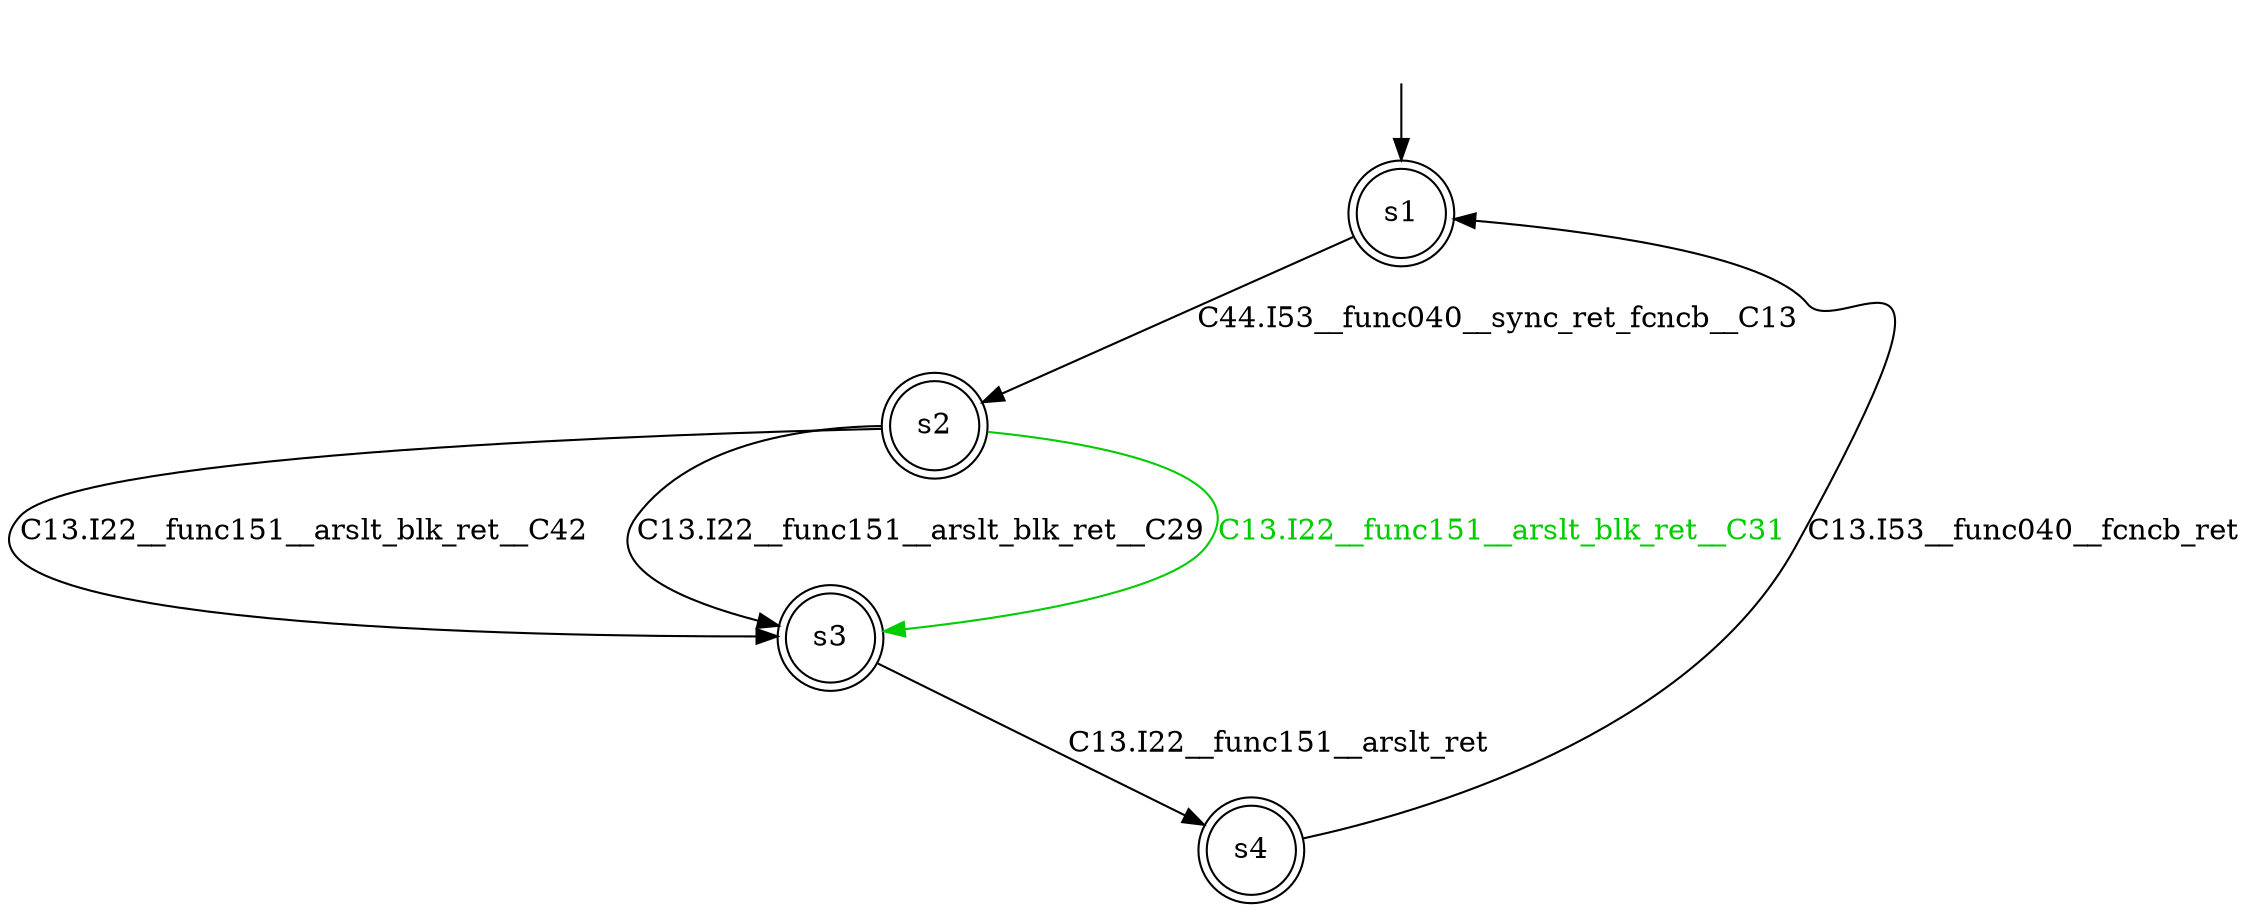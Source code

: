 digraph diffautomaton {
	1 [label=<s1> shape="doublecircle"];
	2 [label=<s2> shape="doublecircle"];
	3 [label=<s3> shape="doublecircle"];
	4 [label=<s4> shape="doublecircle"];
	__init1 [label=<> shape="none"];
	__init1 -> 1;
	1 -> 2 [label=<<font color="#000000">C44.I53__func040__sync_ret_fcncb__C13</font>> id="1-0-2"];
	2 -> 3 [label=<<font color="#000000">C13.I22__func151__arslt_blk_ret__C42</font>> id="2-0-3"];
	2 -> 3 [label=<<font color="#000000">C13.I22__func151__arslt_blk_ret__C29</font>> id="2-1-3"];
	2 -> 3 [label=<<font color="#00cc00">C13.I22__func151__arslt_blk_ret__C31</font>> color="#00cc00" id="2-2-3"];
	3 -> 4 [label=<<font color="#000000">C13.I22__func151__arslt_ret</font>> id="3-0-4"];
	4 -> 1 [label=<<font color="#000000">C13.I53__func040__fcncb_ret</font>> id="4-0-1"];
}
